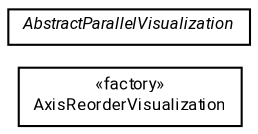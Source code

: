 #!/usr/local/bin/dot
#
# Class diagram 
# Generated by UMLGraph version R5_7_2-60-g0e99a6 (http://www.spinellis.gr/umlgraph/)
#

digraph G {
	graph [fontnames="svg"]
	edge [fontname="Roboto",fontsize=7,labelfontname="Roboto",labelfontsize=7,color="black"];
	node [fontname="Roboto",fontcolor="black",fontsize=8,shape=plaintext,margin=0,width=0,height=0];
	nodesep=0.15;
	ranksep=0.25;
	rankdir=LR;
	// de.lmu.ifi.dbs.elki.visualization.visualizers.parallel.AxisReorderVisualization
	c1793337 [label=<<table title="de.lmu.ifi.dbs.elki.visualization.visualizers.parallel.AxisReorderVisualization" border="0" cellborder="1" cellspacing="0" cellpadding="2" href="AxisReorderVisualization.html" target="_parent">
		<tr><td><table border="0" cellspacing="0" cellpadding="1">
		<tr><td align="center" balign="center"> &#171;factory&#187; </td></tr>
		<tr><td align="center" balign="center"> <font face="Roboto">AxisReorderVisualization</font> </td></tr>
		</table></td></tr>
		</table>>, URL="AxisReorderVisualization.html"];
	// de.lmu.ifi.dbs.elki.visualization.visualizers.parallel.AbstractParallelVisualization<NV>
	c1793341 [label=<<table title="de.lmu.ifi.dbs.elki.visualization.visualizers.parallel.AbstractParallelVisualization" border="0" cellborder="1" cellspacing="0" cellpadding="2" href="AbstractParallelVisualization.html" target="_parent">
		<tr><td><table border="0" cellspacing="0" cellpadding="1">
		<tr><td align="center" balign="center"> <font face="Roboto"><i>AbstractParallelVisualization</i></font> </td></tr>
		</table></td></tr>
		</table>>, URL="AbstractParallelVisualization.html"];
}

